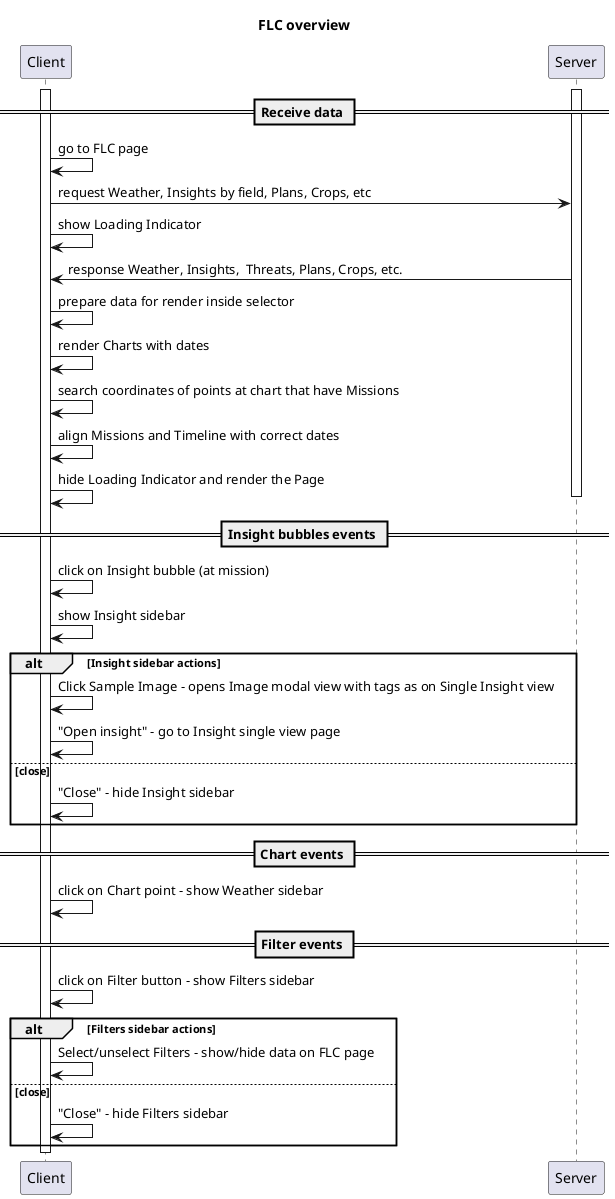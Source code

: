 @startuml
title FLC overview

== Receive data ==
activate Client
activate Server
Client -> Client: go to FLC page
Client -> Server: request Weather, Insights by field, Plans, Crops, etc
Client -> Client: show Loading Indicator
Server -> Client: response Weather, Insights,  Threats, Plans, Crops, etc.
Client -> Client: prepare data for render inside selector
Client -> Client: render Charts with dates
Client -> Client: search coordinates of points at chart that have Missions
Client -> Client: align Missions and Timeline with correct dates
Client -> Client: hide Loading Indicator and render the Page
deactivate Server

== Insight bubbles events ==
Client -> Client: click on Insight bubble (at mission)
Client -> Client: show Insight sidebar
alt Insight sidebar actions
    Client -> Client: Click Sample Image - opens Image modal view with tags as on Single Insight view
    Client -> Client: "Open insight" - go to Insight single view page

else close
    Client -> Client: "Close" - hide Insight sidebar

end

== Chart events ==
Client -> Client: click on Chart point - show Weather sidebar

== Filter events ==
Client -> Client: click on Filter button - show Filters sidebar

alt Filters sidebar actions
    Client -> Client: Select/unselect Filters - show/hide data on FLC page

else close
    Client -> Client: "Close" - hide Filters sidebar

end


deactivate Client


@enduml
